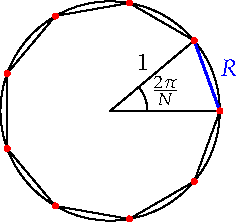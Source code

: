 settings.tex="pdflatex";

texpreamble("\usepackage{amsmath}
\usepackage{amsthm,amssymb}
\usepackage{mathpazo}
\usepackage[svgnames]{xcolor}
");
import graph;

size(120);

draw(unitcircle);

int N=9;
real th=360/N;

draw(dir(0)--(0,0)--dir(th));
draw("$1$",dir(th)--(0,0));

draw(dir(0)--dir(th),blue+linewidth(1));

for(int i=2; i<=N; ++i){
	draw(dir((i-1)*th)--dir(i*th));
	}
for(int i=1; i<=N; ++i){
	dot(dir(i*th),red);
	}

label("$R$",dir(th/2),dir(th/2),blue);

draw("$\frac{2\pi}N$",arc((0,0),0.34,0,th));